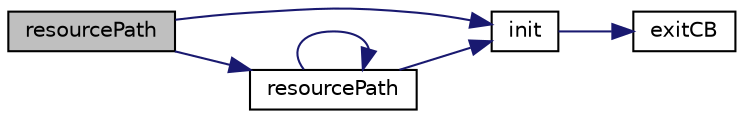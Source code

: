 digraph "resourcePath"
{
  edge [fontname="Helvetica",fontsize="10",labelfontname="Helvetica",labelfontsize="10"];
  node [fontname="Helvetica",fontsize="10",shape=record];
  rankdir="LR";
  Node1 [label="resourcePath",height=0.2,width=0.4,color="black", fillcolor="grey75", style="filled", fontcolor="black"];
  Node1 -> Node2 [color="midnightblue",fontsize="10",style="solid",fontname="Helvetica"];
  Node2 [label="init",height=0.2,width=0.4,color="black", fillcolor="white", style="filled",URL="$main_8cc.html#a487a3c399210173e1b3d3a2f275a55b1"];
  Node2 -> Node3 [color="midnightblue",fontsize="10",style="solid",fontname="Helvetica"];
  Node3 [label="exitCB",height=0.2,width=0.4,color="black", fillcolor="white", style="filled",URL="$main_8cc.html#a8760404347fd84a1ed5b49aae3737647"];
  Node1 -> Node4 [color="midnightblue",fontsize="10",style="solid",fontname="Helvetica"];
  Node4 [label="resourcePath",height=0.2,width=0.4,color="black", fillcolor="white", style="filled",URL="$resourcepath_8cc.html#a377b456e3964835648f2d726c2e4f510",tooltip="Return the path to the resource folder. "];
  Node4 -> Node2 [color="midnightblue",fontsize="10",style="solid",fontname="Helvetica"];
  Node4 -> Node4 [color="midnightblue",fontsize="10",style="solid",fontname="Helvetica"];
}
